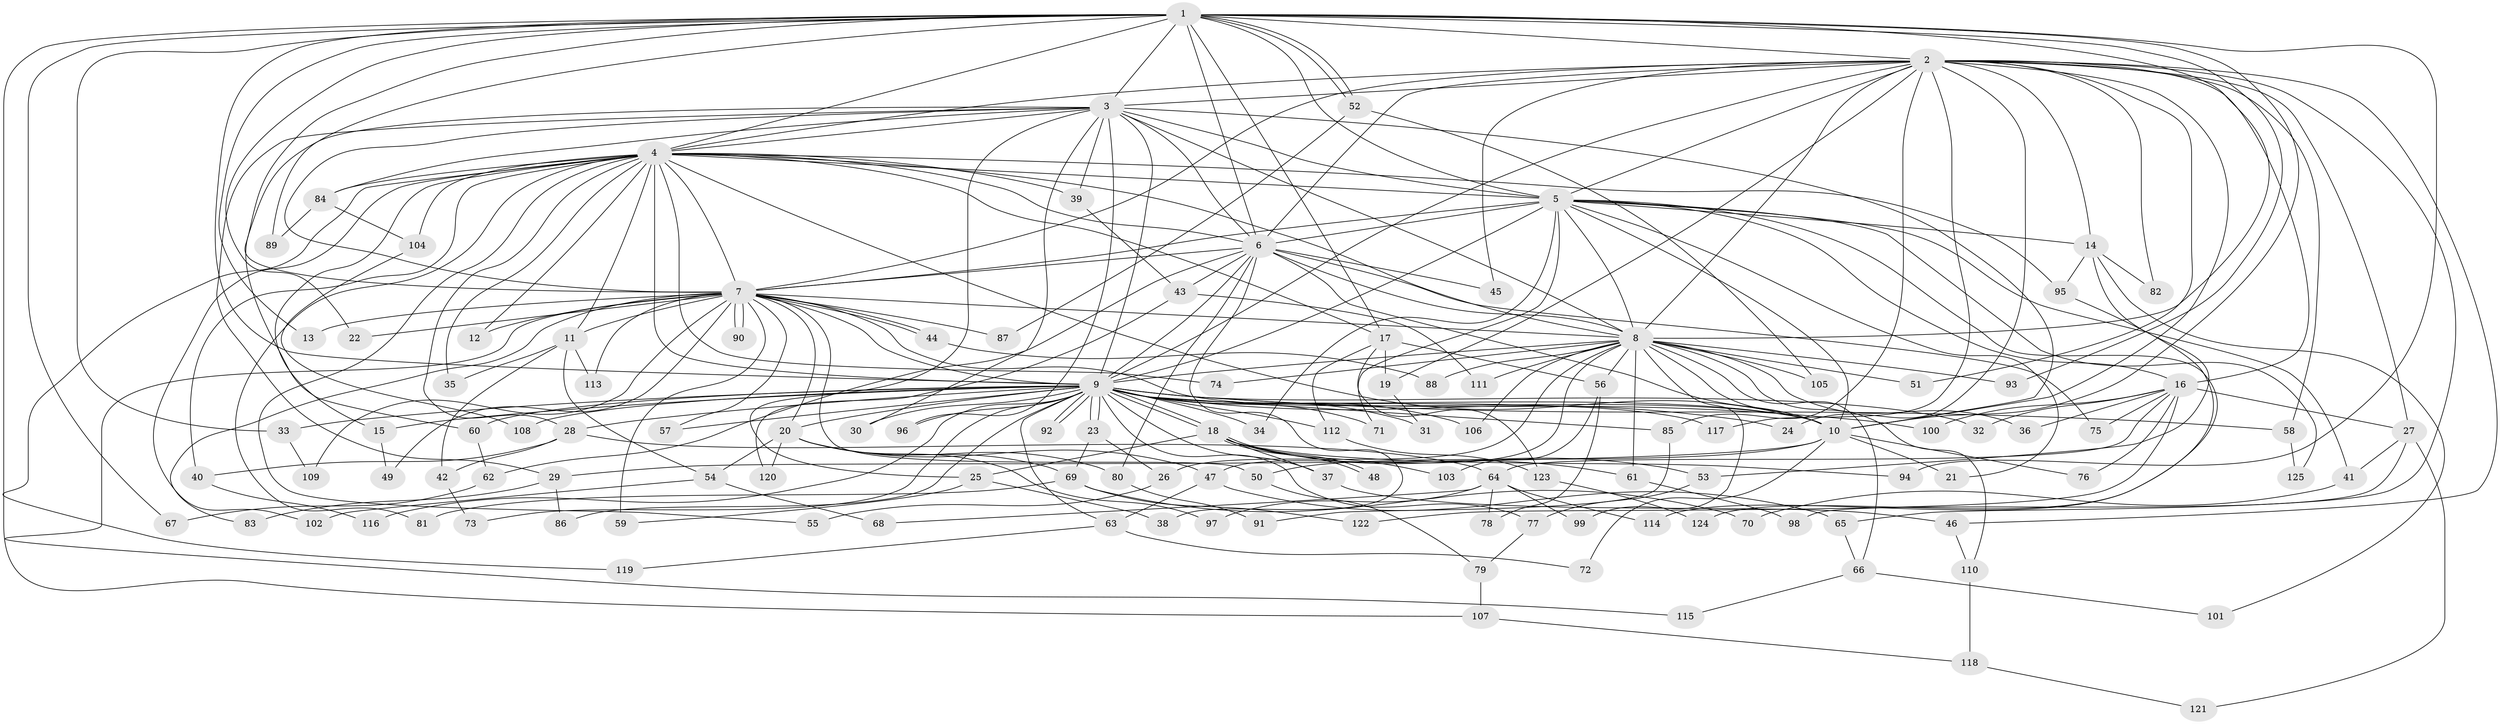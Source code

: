 // coarse degree distribution, {25: 0.011363636363636364, 22: 0.011363636363636364, 31: 0.011363636363636364, 21: 0.011363636363636364, 16: 0.011363636363636364, 19: 0.011363636363636364, 6: 0.03409090909090909, 2: 0.48863636363636365, 3: 0.22727272727272727, 10: 0.011363636363636364, 8: 0.022727272727272728, 4: 0.07954545454545454, 5: 0.022727272727272728, 1: 0.03409090909090909, 7: 0.011363636363636364}
// Generated by graph-tools (version 1.1) at 2025/50/03/04/25 22:50:01]
// undirected, 125 vertices, 275 edges
graph export_dot {
  node [color=gray90,style=filled];
  1;
  2;
  3;
  4;
  5;
  6;
  7;
  8;
  9;
  10;
  11;
  12;
  13;
  14;
  15;
  16;
  17;
  18;
  19;
  20;
  21;
  22;
  23;
  24;
  25;
  26;
  27;
  28;
  29;
  30;
  31;
  32;
  33;
  34;
  35;
  36;
  37;
  38;
  39;
  40;
  41;
  42;
  43;
  44;
  45;
  46;
  47;
  48;
  49;
  50;
  51;
  52;
  53;
  54;
  55;
  56;
  57;
  58;
  59;
  60;
  61;
  62;
  63;
  64;
  65;
  66;
  67;
  68;
  69;
  70;
  71;
  72;
  73;
  74;
  75;
  76;
  77;
  78;
  79;
  80;
  81;
  82;
  83;
  84;
  85;
  86;
  87;
  88;
  89;
  90;
  91;
  92;
  93;
  94;
  95;
  96;
  97;
  98;
  99;
  100;
  101;
  102;
  103;
  104;
  105;
  106;
  107;
  108;
  109;
  110;
  111;
  112;
  113;
  114;
  115;
  116;
  117;
  118;
  119;
  120;
  121;
  122;
  123;
  124;
  125;
  1 -- 2;
  1 -- 3;
  1 -- 4;
  1 -- 5;
  1 -- 6;
  1 -- 7;
  1 -- 8;
  1 -- 9;
  1 -- 10;
  1 -- 13;
  1 -- 17;
  1 -- 22;
  1 -- 33;
  1 -- 52;
  1 -- 52;
  1 -- 67;
  1 -- 89;
  1 -- 93;
  1 -- 94;
  1 -- 107;
  2 -- 3;
  2 -- 4;
  2 -- 5;
  2 -- 6;
  2 -- 7;
  2 -- 8;
  2 -- 9;
  2 -- 10;
  2 -- 14;
  2 -- 16;
  2 -- 19;
  2 -- 24;
  2 -- 27;
  2 -- 45;
  2 -- 46;
  2 -- 51;
  2 -- 58;
  2 -- 65;
  2 -- 82;
  2 -- 85;
  2 -- 117;
  3 -- 4;
  3 -- 5;
  3 -- 6;
  3 -- 7;
  3 -- 8;
  3 -- 9;
  3 -- 10;
  3 -- 25;
  3 -- 29;
  3 -- 30;
  3 -- 39;
  3 -- 60;
  3 -- 84;
  3 -- 96;
  4 -- 5;
  4 -- 6;
  4 -- 7;
  4 -- 8;
  4 -- 9;
  4 -- 10;
  4 -- 11;
  4 -- 12;
  4 -- 15;
  4 -- 17;
  4 -- 28;
  4 -- 35;
  4 -- 39;
  4 -- 40;
  4 -- 55;
  4 -- 74;
  4 -- 81;
  4 -- 84;
  4 -- 95;
  4 -- 102;
  4 -- 104;
  4 -- 119;
  5 -- 6;
  5 -- 7;
  5 -- 8;
  5 -- 9;
  5 -- 10;
  5 -- 14;
  5 -- 16;
  5 -- 21;
  5 -- 34;
  5 -- 41;
  5 -- 71;
  5 -- 124;
  5 -- 125;
  6 -- 7;
  6 -- 8;
  6 -- 9;
  6 -- 10;
  6 -- 38;
  6 -- 43;
  6 -- 45;
  6 -- 62;
  6 -- 75;
  6 -- 80;
  7 -- 8;
  7 -- 9;
  7 -- 10;
  7 -- 11;
  7 -- 12;
  7 -- 13;
  7 -- 20;
  7 -- 22;
  7 -- 44;
  7 -- 44;
  7 -- 49;
  7 -- 50;
  7 -- 57;
  7 -- 59;
  7 -- 83;
  7 -- 87;
  7 -- 90;
  7 -- 90;
  7 -- 109;
  7 -- 113;
  7 -- 115;
  8 -- 9;
  8 -- 10;
  8 -- 26;
  8 -- 36;
  8 -- 47;
  8 -- 51;
  8 -- 56;
  8 -- 61;
  8 -- 66;
  8 -- 74;
  8 -- 88;
  8 -- 93;
  8 -- 99;
  8 -- 105;
  8 -- 106;
  8 -- 110;
  8 -- 111;
  9 -- 10;
  9 -- 15;
  9 -- 18;
  9 -- 18;
  9 -- 20;
  9 -- 23;
  9 -- 23;
  9 -- 24;
  9 -- 28;
  9 -- 30;
  9 -- 31;
  9 -- 32;
  9 -- 33;
  9 -- 34;
  9 -- 37;
  9 -- 57;
  9 -- 58;
  9 -- 60;
  9 -- 63;
  9 -- 71;
  9 -- 73;
  9 -- 77;
  9 -- 85;
  9 -- 86;
  9 -- 92;
  9 -- 92;
  9 -- 96;
  9 -- 100;
  9 -- 106;
  9 -- 108;
  9 -- 112;
  9 -- 116;
  9 -- 117;
  10 -- 21;
  10 -- 29;
  10 -- 50;
  10 -- 72;
  10 -- 76;
  11 -- 35;
  11 -- 42;
  11 -- 54;
  11 -- 113;
  14 -- 53;
  14 -- 82;
  14 -- 95;
  14 -- 101;
  15 -- 49;
  16 -- 27;
  16 -- 32;
  16 -- 36;
  16 -- 64;
  16 -- 75;
  16 -- 76;
  16 -- 100;
  16 -- 122;
  17 -- 19;
  17 -- 56;
  17 -- 112;
  17 -- 123;
  18 -- 25;
  18 -- 37;
  18 -- 48;
  18 -- 48;
  18 -- 53;
  18 -- 61;
  18 -- 94;
  18 -- 103;
  19 -- 31;
  20 -- 47;
  20 -- 54;
  20 -- 69;
  20 -- 80;
  20 -- 97;
  20 -- 120;
  23 -- 26;
  23 -- 69;
  25 -- 38;
  25 -- 59;
  26 -- 55;
  27 -- 41;
  27 -- 98;
  27 -- 121;
  28 -- 40;
  28 -- 42;
  28 -- 64;
  29 -- 83;
  29 -- 86;
  33 -- 109;
  37 -- 46;
  39 -- 43;
  40 -- 116;
  41 -- 70;
  42 -- 73;
  43 -- 111;
  43 -- 120;
  44 -- 88;
  46 -- 110;
  47 -- 63;
  47 -- 65;
  50 -- 79;
  52 -- 87;
  52 -- 105;
  53 -- 77;
  54 -- 68;
  54 -- 102;
  56 -- 78;
  56 -- 103;
  58 -- 125;
  60 -- 62;
  61 -- 98;
  62 -- 67;
  63 -- 72;
  63 -- 119;
  64 -- 68;
  64 -- 78;
  64 -- 97;
  64 -- 99;
  64 -- 114;
  65 -- 66;
  66 -- 101;
  66 -- 115;
  69 -- 70;
  69 -- 81;
  69 -- 122;
  77 -- 79;
  79 -- 107;
  80 -- 91;
  84 -- 89;
  84 -- 104;
  85 -- 91;
  95 -- 114;
  104 -- 108;
  107 -- 118;
  110 -- 118;
  112 -- 123;
  118 -- 121;
  123 -- 124;
}
